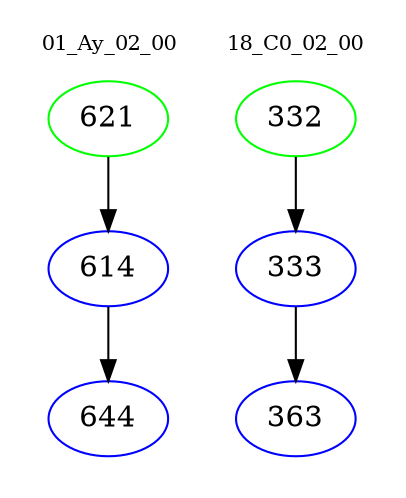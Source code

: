 digraph{
subgraph cluster_0 {
color = white
label = "01_Ay_02_00";
fontsize=10;
T0_621 [label="621", color="green"]
T0_621 -> T0_614 [color="black"]
T0_614 [label="614", color="blue"]
T0_614 -> T0_644 [color="black"]
T0_644 [label="644", color="blue"]
}
subgraph cluster_1 {
color = white
label = "18_C0_02_00";
fontsize=10;
T1_332 [label="332", color="green"]
T1_332 -> T1_333 [color="black"]
T1_333 [label="333", color="blue"]
T1_333 -> T1_363 [color="black"]
T1_363 [label="363", color="blue"]
}
}

